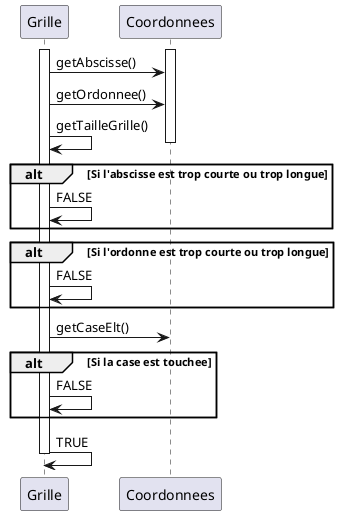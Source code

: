 @startuml
activate Grille
activate Coordonnees
Grille->Coordonnees:getAbscisse()
Grille->Coordonnees:getOrdonnee()
Grille->Grille:getTailleGrille()
deactivate Coordonnees
alt Si l'abscisse est trop courte ou trop longue
Grille->Grille:FALSE
end
alt Si l'ordonne est trop courte ou trop longue
Grille->Grille:FALSE
end
Grille->Coordonnees:getCaseElt()
alt Si la case est touchee
Grille->Grille:FALSE
end
Grille->Grille:TRUE
deactivate Grille
@enduml
